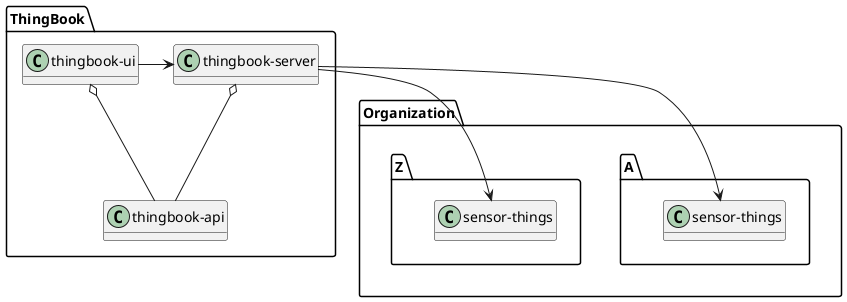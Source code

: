 @startuml "ThingBook Context Diagram"
hide methods

package ThingBook {

    class "thingbook-api" {

    }

    class "thingbook-ui" {

    }

    class "thingbook-server" {

    }
}


    namespace Organization.A {
        class "sensor-things"
    }

    namespace Organization.Z {
        class "sensor-things"
    }

"thingbook-ui"          o--         "thingbook-api"
"thingbook-ui"        -right->      "thingbook-server"
"thingbook-server"      o--         "thingbook-api"
"thingbook-server"      -->         "Organization.A.sensor-things"
"thingbook-server"      -->         "Organization.Z.sensor-things"
"Organization.A"    -[hidden]right- "Organization.Z"

@enduml
